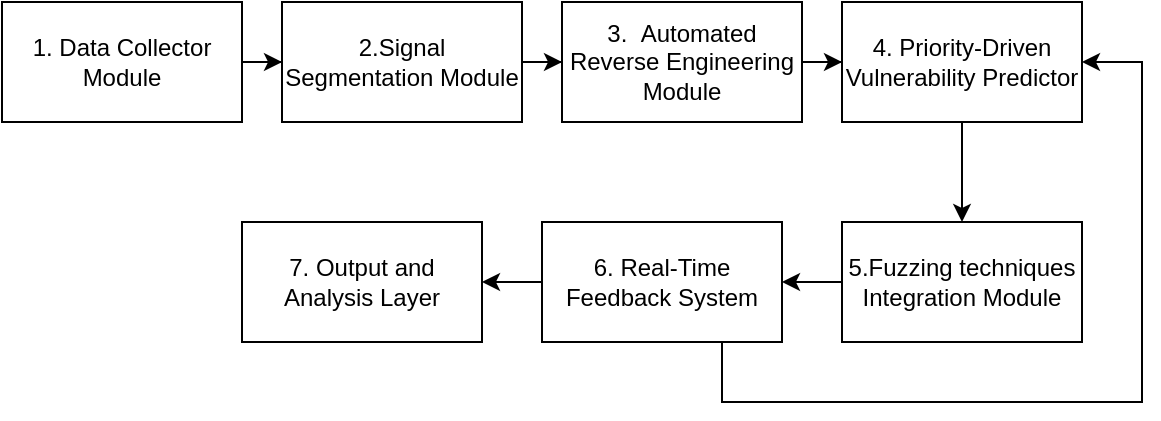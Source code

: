 <mxfile version="24.0.8" type="github">
  <diagram name="Page-1" id="syjHgxSAs4dE2zH3MkDj">
    <mxGraphModel dx="1325" dy="699" grid="1" gridSize="10" guides="1" tooltips="1" connect="1" arrows="1" fold="1" page="1" pageScale="1" pageWidth="850" pageHeight="1100" math="0" shadow="0">
      <root>
        <mxCell id="0" />
        <mxCell id="1" parent="0" />
        <mxCell id="moMwSkeidx2Nt5F2zJko-1" value="" style="edgeStyle=orthogonalEdgeStyle;rounded=0;orthogonalLoop=1;jettySize=auto;html=1;" edge="1" parent="1" source="moMwSkeidx2Nt5F2zJko-2" target="moMwSkeidx2Nt5F2zJko-4">
          <mxGeometry relative="1" as="geometry" />
        </mxCell>
        <mxCell id="moMwSkeidx2Nt5F2zJko-2" value="2.Signal Segmentation Module&lt;br&gt;" style="rounded=0;whiteSpace=wrap;html=1;" vertex="1" parent="1">
          <mxGeometry x="200" y="140" width="120" height="60" as="geometry" />
        </mxCell>
        <mxCell id="moMwSkeidx2Nt5F2zJko-3" value="" style="edgeStyle=orthogonalEdgeStyle;rounded=0;orthogonalLoop=1;jettySize=auto;html=1;" edge="1" parent="1" source="moMwSkeidx2Nt5F2zJko-4" target="moMwSkeidx2Nt5F2zJko-6">
          <mxGeometry relative="1" as="geometry" />
        </mxCell>
        <mxCell id="moMwSkeidx2Nt5F2zJko-4" value="3.&amp;nbsp;&amp;nbsp;Automated Reverse Engineering Module" style="rounded=0;whiteSpace=wrap;html=1;" vertex="1" parent="1">
          <mxGeometry x="340" y="140" width="120" height="60" as="geometry" />
        </mxCell>
        <mxCell id="moMwSkeidx2Nt5F2zJko-5" value="" style="edgeStyle=orthogonalEdgeStyle;rounded=0;orthogonalLoop=1;jettySize=auto;html=1;" edge="1" parent="1" source="moMwSkeidx2Nt5F2zJko-6" target="moMwSkeidx2Nt5F2zJko-8">
          <mxGeometry relative="1" as="geometry" />
        </mxCell>
        <mxCell id="moMwSkeidx2Nt5F2zJko-6" value="4.&amp;nbsp;Priority-Driven Vulnerability Predictor" style="rounded=0;whiteSpace=wrap;html=1;" vertex="1" parent="1">
          <mxGeometry x="480" y="140" width="120" height="60" as="geometry" />
        </mxCell>
        <mxCell id="moMwSkeidx2Nt5F2zJko-7" value="" style="edgeStyle=orthogonalEdgeStyle;rounded=0;orthogonalLoop=1;jettySize=auto;html=1;" edge="1" parent="1" source="moMwSkeidx2Nt5F2zJko-8" target="moMwSkeidx2Nt5F2zJko-13">
          <mxGeometry relative="1" as="geometry" />
        </mxCell>
        <mxCell id="moMwSkeidx2Nt5F2zJko-8" value="5.Fuzzing techniques Integration Module" style="rounded=0;whiteSpace=wrap;html=1;" vertex="1" parent="1">
          <mxGeometry x="480" y="250" width="120" height="60" as="geometry" />
        </mxCell>
        <mxCell id="moMwSkeidx2Nt5F2zJko-9" value="" style="edgeStyle=orthogonalEdgeStyle;rounded=0;orthogonalLoop=1;jettySize=auto;html=1;" edge="1" parent="1" source="moMwSkeidx2Nt5F2zJko-10" target="moMwSkeidx2Nt5F2zJko-2">
          <mxGeometry relative="1" as="geometry" />
        </mxCell>
        <mxCell id="moMwSkeidx2Nt5F2zJko-10" value="1.&amp;nbsp;Data Collector Module" style="rounded=0;whiteSpace=wrap;html=1;" vertex="1" parent="1">
          <mxGeometry x="60" y="140" width="120" height="60" as="geometry" />
        </mxCell>
        <mxCell id="moMwSkeidx2Nt5F2zJko-11" value="" style="edgeStyle=orthogonalEdgeStyle;rounded=0;orthogonalLoop=1;jettySize=auto;html=1;" edge="1" parent="1" source="moMwSkeidx2Nt5F2zJko-13" target="moMwSkeidx2Nt5F2zJko-14">
          <mxGeometry relative="1" as="geometry" />
        </mxCell>
        <mxCell id="moMwSkeidx2Nt5F2zJko-12" style="edgeStyle=orthogonalEdgeStyle;rounded=0;orthogonalLoop=1;jettySize=auto;html=1;entryX=1;entryY=0.5;entryDx=0;entryDy=0;" edge="1" parent="1" source="moMwSkeidx2Nt5F2zJko-13" target="moMwSkeidx2Nt5F2zJko-6">
          <mxGeometry relative="1" as="geometry">
            <Array as="points">
              <mxPoint x="420" y="340" />
              <mxPoint x="630" y="340" />
              <mxPoint x="630" y="170" />
            </Array>
          </mxGeometry>
        </mxCell>
        <mxCell id="moMwSkeidx2Nt5F2zJko-13" value="6.&amp;nbsp;Real-Time Feedback System" style="rounded=0;whiteSpace=wrap;html=1;direction=west;" vertex="1" parent="1">
          <mxGeometry x="330" y="250" width="120" height="60" as="geometry" />
        </mxCell>
        <mxCell id="moMwSkeidx2Nt5F2zJko-14" value="7.&amp;nbsp;Output and Analysis Layer" style="rounded=0;whiteSpace=wrap;html=1;" vertex="1" parent="1">
          <mxGeometry x="180" y="250" width="120" height="60" as="geometry" />
        </mxCell>
      </root>
    </mxGraphModel>
  </diagram>
</mxfile>

